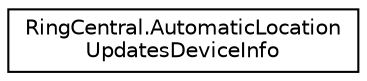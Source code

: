digraph "Graphical Class Hierarchy"
{
 // LATEX_PDF_SIZE
  edge [fontname="Helvetica",fontsize="10",labelfontname="Helvetica",labelfontsize="10"];
  node [fontname="Helvetica",fontsize="10",shape=record];
  rankdir="LR";
  Node0 [label="RingCentral.AutomaticLocation\lUpdatesDeviceInfo",height=0.2,width=0.4,color="black", fillcolor="white", style="filled",URL="$classRingCentral_1_1AutomaticLocationUpdatesDeviceInfo.html",tooltip=" "];
}

